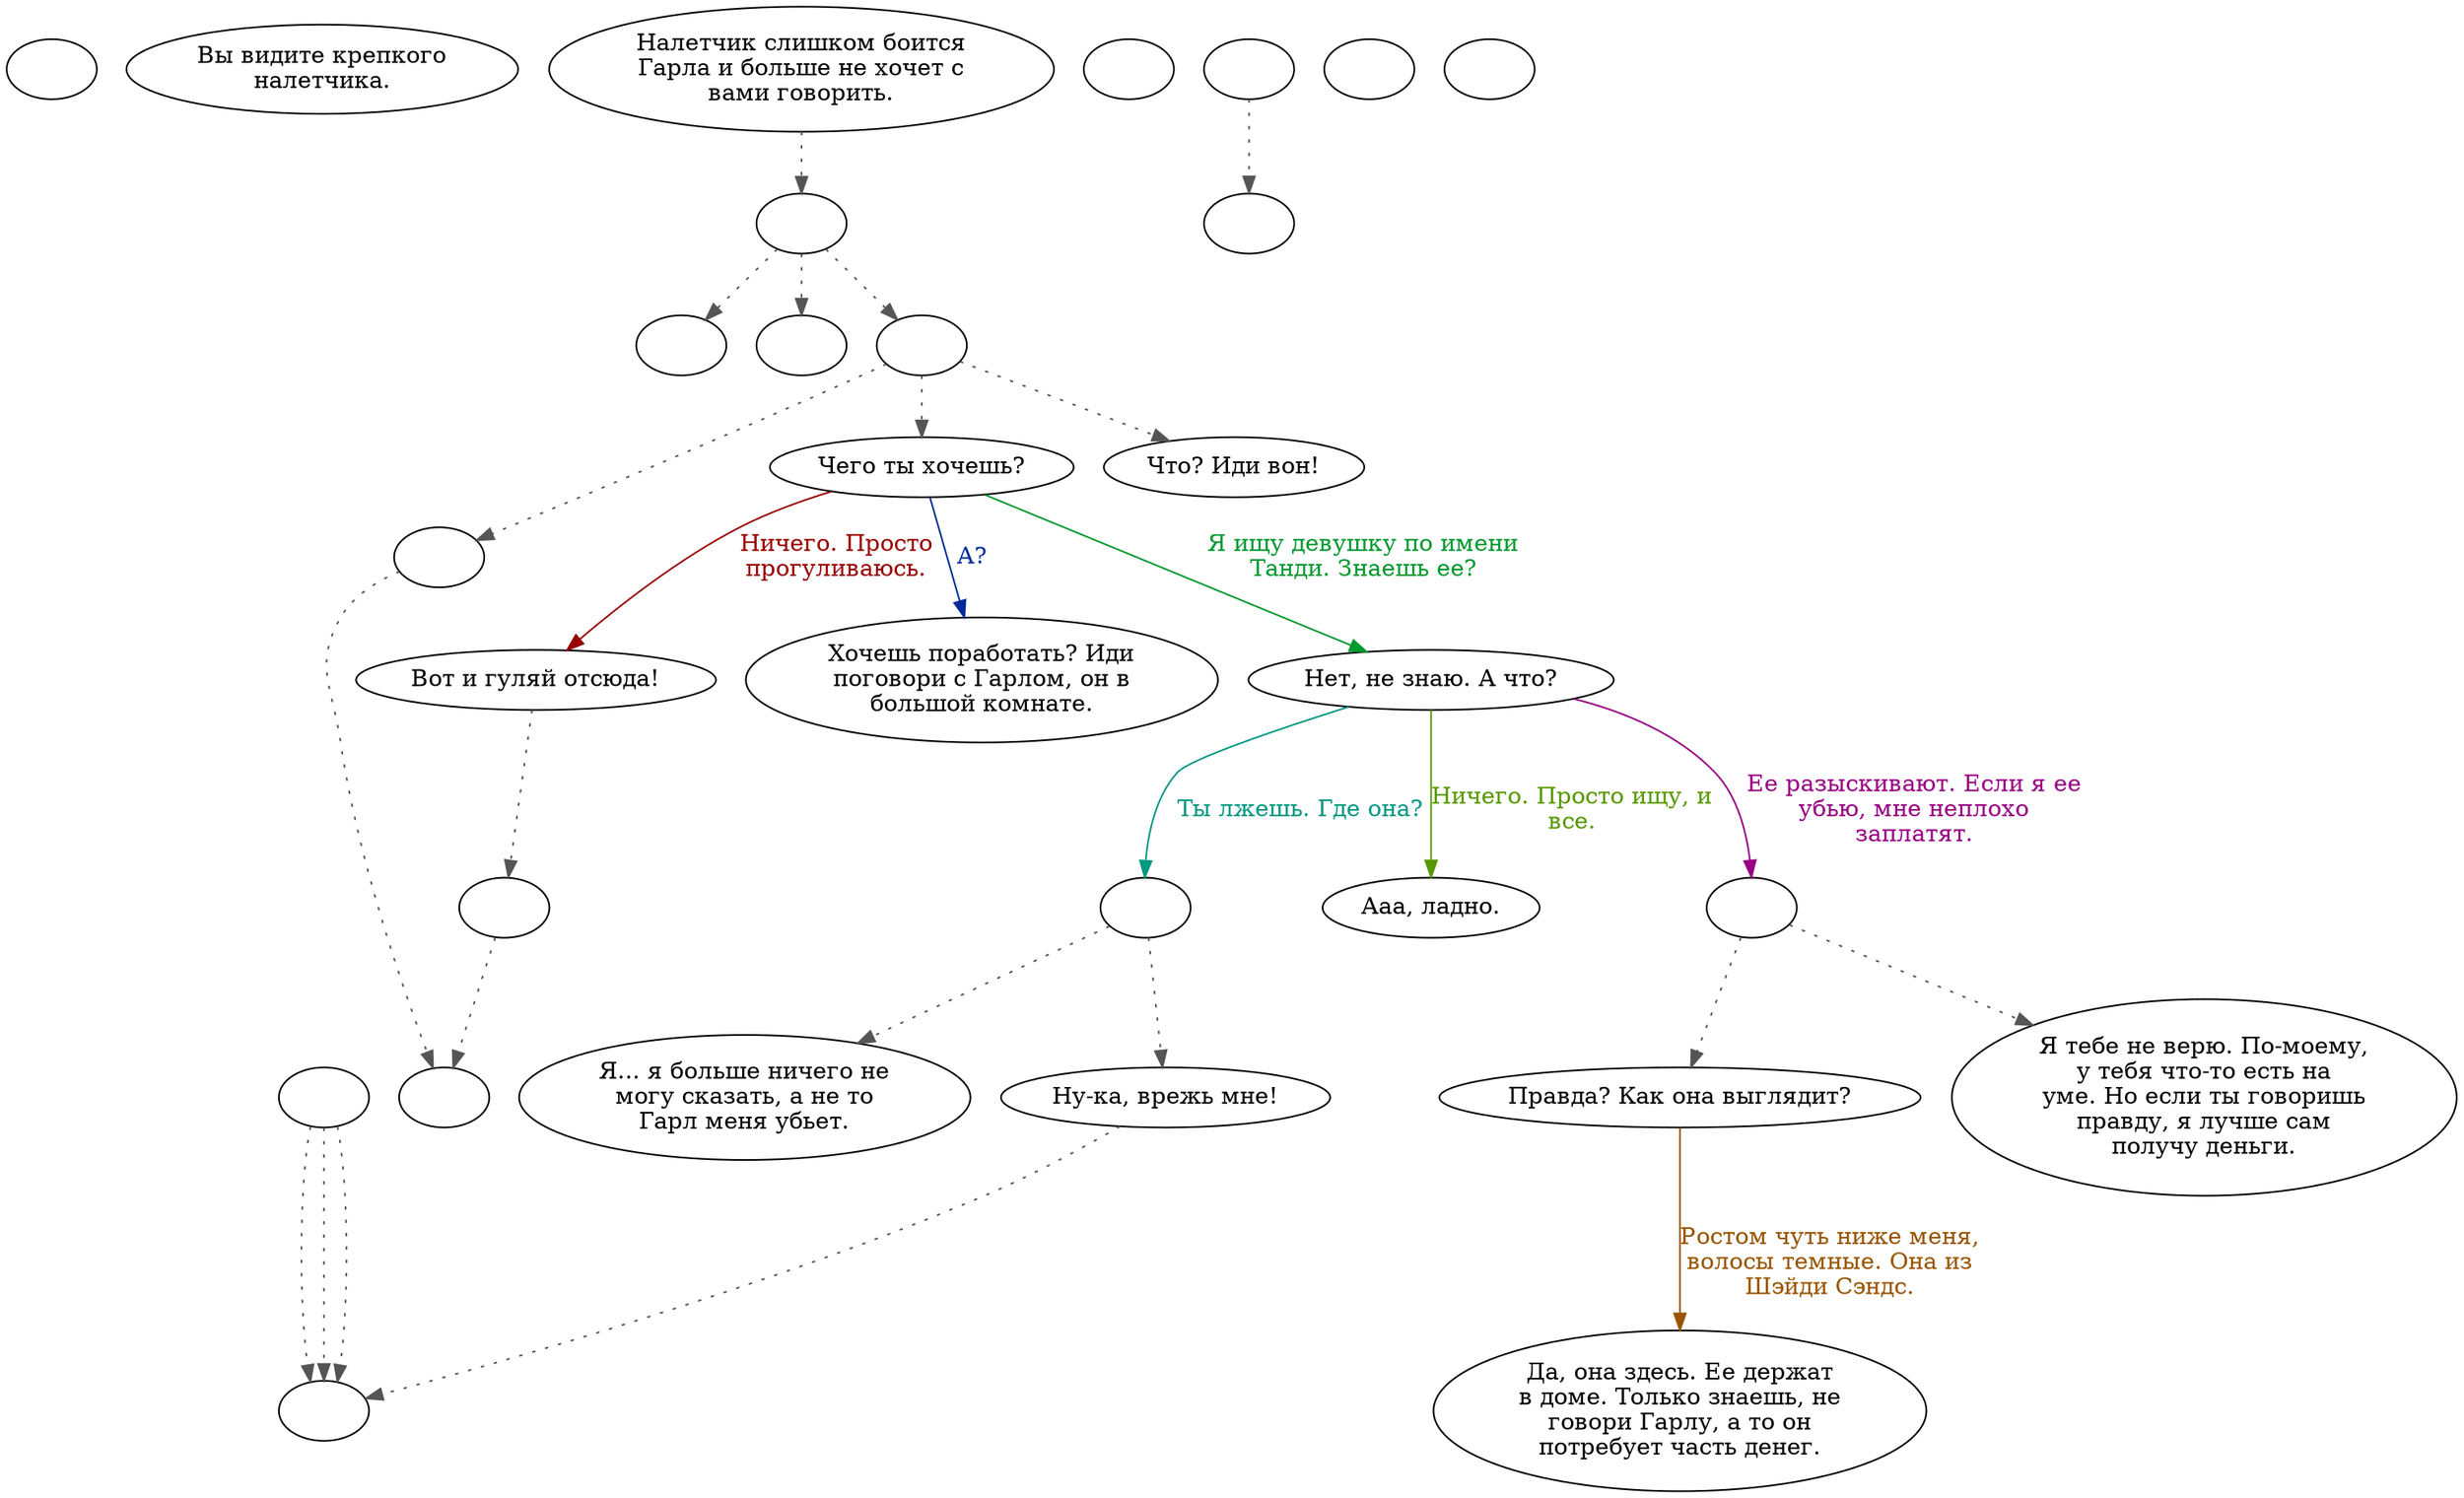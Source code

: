 digraph raidgrd {
  "start" [style=filled       fillcolor="#FFFFFF"       color="#000000"]
  "start" [label=""]
  "look_at_p_proc" [style=filled       fillcolor="#FFFFFF"       color="#000000"]
  "look_at_p_proc" [label="Вы видите крепкого\nналетчика."]
  "timed_event_p_proc" [style=filled       fillcolor="#FFFFFF"       color="#000000"]
  "timed_event_p_proc" -> "combat" [style=dotted color="#555555"]
  "timed_event_p_proc" -> "combat" [style=dotted color="#555555"]
  "timed_event_p_proc" -> "combat" [style=dotted color="#555555"]
  "timed_event_p_proc" [label=""]
  "talk_p_proc" [style=filled       fillcolor="#FFFFFF"       color="#000000"]
  "talk_p_proc" -> "do_dialogue" [style=dotted color="#555555"]
  "talk_p_proc" [label="Налетчик слишком боится\nГарла и больше не хочет с\nвами говорить."]
  "pickup_p_proc" [style=filled       fillcolor="#FFFFFF"       color="#000000"]
  "pickup_p_proc" [label=""]
  "critter_p_proc" [style=filled       fillcolor="#FFFFFF"       color="#000000"]
  "critter_p_proc" -> "Critter_Action" [style=dotted color="#555555"]
  "critter_p_proc" [label=""]
  "destroy_p_proc" [style=filled       fillcolor="#FFFFFF"       color="#000000"]
  "destroy_p_proc" [label=""]
  "damage_p_proc" [style=filled       fillcolor="#FFFFFF"       color="#000000"]
  "damage_p_proc" [label=""]
  "do_dialogue" [style=filled       fillcolor="#FFFFFF"       color="#000000"]
  "do_dialogue" -> "guard00" [style=dotted color="#555555"]
  "do_dialogue" -> "guard02" [style=dotted color="#555555"]
  "do_dialogue" -> "sys_dialog" [style=dotted color="#555555"]
  "do_dialogue" [label=""]
  "sys_dialog" [style=filled       fillcolor="#FFFFFF"       color="#000000"]
  "sys_dialog" -> "get_reaction" [style=dotted color="#555555"]
  "sys_dialog" -> "guard04" [style=dotted color="#555555"]
  "sys_dialog" -> "guard15" [style=dotted color="#555555"]
  "sys_dialog" [label=""]
  "guard00" [style=filled       fillcolor="#FFFFFF"       color="#000000"]
  "guard00" [label=""]
  "guard02" [style=filled       fillcolor="#FFFFFF"       color="#000000"]
  "guard02" [label=""]
  "guard04" [style=filled       fillcolor="#FFFFFF"       color="#000000"]
  "guard04" [label="Чего ты хочешь?"]
  "guard04" -> "guard07" [label="Я ищу девушку по имени\nТанди. Знаешь ее?" color="#00992F" fontcolor="#00992F"]
  "guard04" -> "guard06" [label="Ничего. Просто\nпрогуливаюсь." color="#990200" fontcolor="#990200"]
  "guard04" -> "guard05" [label="А?" color="#002B99" fontcolor="#002B99"]
  "guard05" [style=filled       fillcolor="#FFFFFF"       color="#000000"]
  "guard05" [label="Хочешь поработать? Иди\nпоговори с Гарлом, он в\nбольшой комнате."]
  "guard06" [style=filled       fillcolor="#FFFFFF"       color="#000000"]
  "guard06" -> "DownReact" [style=dotted color="#555555"]
  "guard06" [label="Вот и гуляй отсюда!"]
  "guard07" [style=filled       fillcolor="#FFFFFF"       color="#000000"]
  "guard07" [label="Нет, не знаю. А что?"]
  "guard07" -> "guard08" [label="Ничего. Просто ищу, и\nвсе." color="#579900" fontcolor="#579900"]
  "guard07" -> "guard07a" [label="Ее разыскивают. Если я ее\nубью, мне неплохо\nзаплатят." color="#990084" fontcolor="#990084"]
  "guard07" -> "guard07b" [label="Ты лжешь. Где она?" color="#009981" fontcolor="#009981"]
  "guard07a" [style=filled       fillcolor="#FFFFFF"       color="#000000"]
  "guard07a" -> "guard09" [style=dotted color="#555555"]
  "guard07a" -> "guard11" [style=dotted color="#555555"]
  "guard07a" [label=""]
  "guard07b" [style=filled       fillcolor="#FFFFFF"       color="#000000"]
  "guard07b" -> "guard12" [style=dotted color="#555555"]
  "guard07b" -> "guard13" [style=dotted color="#555555"]
  "guard07b" [label=""]
  "guard08" [style=filled       fillcolor="#FFFFFF"       color="#000000"]
  "guard08" [label="Ааа, ладно."]
  "guard09" [style=filled       fillcolor="#FFFFFF"       color="#000000"]
  "guard09" [label="Правда? Как она выглядит?"]
  "guard09" -> "guard10" [label="Ростом чуть ниже меня,\nволосы темные. Она из\nШэйди Сэндс." color="#995500" fontcolor="#995500"]
  "guard10" [style=filled       fillcolor="#FFFFFF"       color="#000000"]
  "guard10" [label="Да, она здесь. Ее держат\nв доме. Только знаешь, не\nговори Гарлу, а то он\nпотребует часть денег."]
  "guard11" [style=filled       fillcolor="#FFFFFF"       color="#000000"]
  "guard11" [label="Я тебе не верю. По-моему,\nу тебя что-то есть на\nуме. Но если ты говоришь\nправду, я лучше сам\nполучу деньги."]
  "guard12" [style=filled       fillcolor="#FFFFFF"       color="#000000"]
  "guard12" [label="Я... я больше ничего не\nмогу сказать, а не то\nГарл меня убьет."]
  "guard13" [style=filled       fillcolor="#FFFFFF"       color="#000000"]
  "guard13" -> "combat" [style=dotted color="#555555"]
  "guard13" [label="Ну-ка, врежь мне!"]
  "guard15" [style=filled       fillcolor="#FFFFFF"       color="#000000"]
  "guard15" [label="Что? Иди вон!"]
  "combat" [style=filled       fillcolor="#FFFFFF"       color="#000000"]
  "combat" [label=""]
  "Critter_Action" [style=filled       fillcolor="#FFFFFF"       color="#000000"]
  "Critter_Action" [label=""]
  "get_reaction" [style=filled       fillcolor="#FFFFFF"       color="#000000"]
  "get_reaction" -> "ReactToLevel" [style=dotted color="#555555"]
  "get_reaction" [label=""]
  "ReactToLevel" [style=filled       fillcolor="#FFFFFF"       color="#000000"]
  "ReactToLevel" [label=""]
  "DownReact" [style=filled       fillcolor="#FFFFFF"       color="#000000"]
  "DownReact" -> "ReactToLevel" [style=dotted color="#555555"]
  "DownReact" [label=""]
}